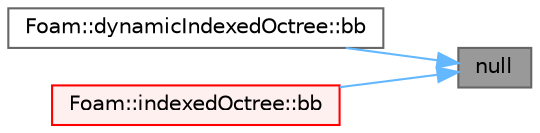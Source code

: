 digraph "null"
{
 // LATEX_PDF_SIZE
  bgcolor="transparent";
  edge [fontname=Helvetica,fontsize=10,labelfontname=Helvetica,labelfontsize=10];
  node [fontname=Helvetica,fontsize=10,shape=box,height=0.2,width=0.4];
  rankdir="RL";
  Node1 [id="Node000001",label="null",height=0.2,width=0.4,color="gray40", fillcolor="grey60", style="filled", fontcolor="black",tooltip=" "];
  Node1 -> Node2 [id="edge1_Node000001_Node000002",dir="back",color="steelblue1",style="solid",tooltip=" "];
  Node2 [id="Node000002",label="Foam::dynamicIndexedOctree::bb",height=0.2,width=0.4,color="grey40", fillcolor="white", style="filled",URL="$classFoam_1_1dynamicIndexedOctree.html#a526f0b6131cf7a17f3f748991d9f7b14",tooltip=" "];
  Node1 -> Node3 [id="edge2_Node000001_Node000003",dir="back",color="steelblue1",style="solid",tooltip=" "];
  Node3 [id="Node000003",label="Foam::indexedOctree::bb",height=0.2,width=0.4,color="red", fillcolor="#FFF0F0", style="filled",URL="$classFoam_1_1indexedOctree.html#a526f0b6131cf7a17f3f748991d9f7b14",tooltip=" "];
}
